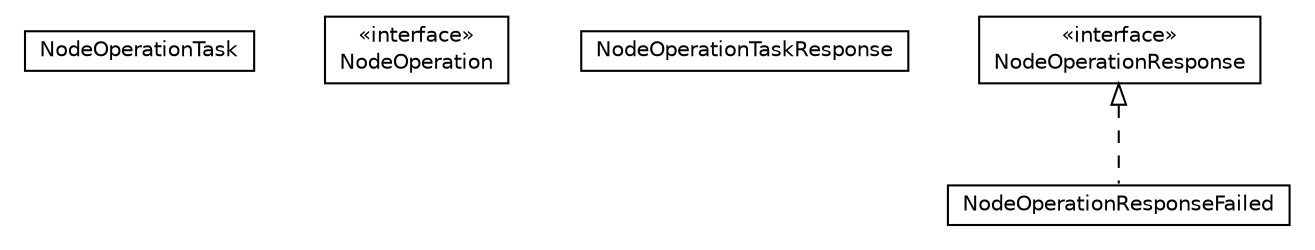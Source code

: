 #!/usr/local/bin/dot
#
# Class diagram 
# Generated by UMLGraph version R5_6-24-gf6e263 (http://www.umlgraph.org/)
#

digraph G {
	edge [fontname="Helvetica",fontsize=10,labelfontname="Helvetica",labelfontsize=10];
	node [fontname="Helvetica",fontsize=10,shape=plaintext];
	nodesep=0.25;
	ranksep=0.5;
	// com.orientechnologies.orient.server.distributed.operation.NodeOperationTask
	c532528 [label=<<table title="com.orientechnologies.orient.server.distributed.operation.NodeOperationTask" border="0" cellborder="1" cellspacing="0" cellpadding="2" port="p" href="./NodeOperationTask.html">
		<tr><td><table border="0" cellspacing="0" cellpadding="1">
<tr><td align="center" balign="center"> NodeOperationTask </td></tr>
		</table></td></tr>
		</table>>, URL="./NodeOperationTask.html", fontname="Helvetica", fontcolor="black", fontsize=10.0];
	// com.orientechnologies.orient.server.distributed.operation.NodeOperation
	c532529 [label=<<table title="com.orientechnologies.orient.server.distributed.operation.NodeOperation" border="0" cellborder="1" cellspacing="0" cellpadding="2" port="p" href="./NodeOperation.html">
		<tr><td><table border="0" cellspacing="0" cellpadding="1">
<tr><td align="center" balign="center"> &#171;interface&#187; </td></tr>
<tr><td align="center" balign="center"> NodeOperation </td></tr>
		</table></td></tr>
		</table>>, URL="./NodeOperation.html", fontname="Helvetica", fontcolor="black", fontsize=10.0];
	// com.orientechnologies.orient.server.distributed.operation.NodeOperationTaskResponse
	c532530 [label=<<table title="com.orientechnologies.orient.server.distributed.operation.NodeOperationTaskResponse" border="0" cellborder="1" cellspacing="0" cellpadding="2" port="p" href="./NodeOperationTaskResponse.html">
		<tr><td><table border="0" cellspacing="0" cellpadding="1">
<tr><td align="center" balign="center"> NodeOperationTaskResponse </td></tr>
		</table></td></tr>
		</table>>, URL="./NodeOperationTaskResponse.html", fontname="Helvetica", fontcolor="black", fontsize=10.0];
	// com.orientechnologies.orient.server.distributed.operation.NodeOperationResponse
	c532531 [label=<<table title="com.orientechnologies.orient.server.distributed.operation.NodeOperationResponse" border="0" cellborder="1" cellspacing="0" cellpadding="2" port="p" href="./NodeOperationResponse.html">
		<tr><td><table border="0" cellspacing="0" cellpadding="1">
<tr><td align="center" balign="center"> &#171;interface&#187; </td></tr>
<tr><td align="center" balign="center"> NodeOperationResponse </td></tr>
		</table></td></tr>
		</table>>, URL="./NodeOperationResponse.html", fontname="Helvetica", fontcolor="black", fontsize=10.0];
	// com.orientechnologies.orient.server.distributed.operation.NodeOperationResponseFailed
	c532532 [label=<<table title="com.orientechnologies.orient.server.distributed.operation.NodeOperationResponseFailed" border="0" cellborder="1" cellspacing="0" cellpadding="2" port="p" href="./NodeOperationResponseFailed.html">
		<tr><td><table border="0" cellspacing="0" cellpadding="1">
<tr><td align="center" balign="center"> NodeOperationResponseFailed </td></tr>
		</table></td></tr>
		</table>>, URL="./NodeOperationResponseFailed.html", fontname="Helvetica", fontcolor="black", fontsize=10.0];
	//com.orientechnologies.orient.server.distributed.operation.NodeOperationResponseFailed implements com.orientechnologies.orient.server.distributed.operation.NodeOperationResponse
	c532531:p -> c532532:p [dir=back,arrowtail=empty,style=dashed];
}


